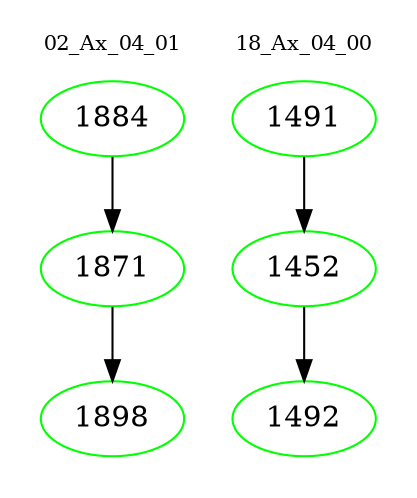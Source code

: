 digraph{
subgraph cluster_0 {
color = white
label = "02_Ax_04_01";
fontsize=10;
T0_1884 [label="1884", color="green"]
T0_1884 -> T0_1871 [color="black"]
T0_1871 [label="1871", color="green"]
T0_1871 -> T0_1898 [color="black"]
T0_1898 [label="1898", color="green"]
}
subgraph cluster_1 {
color = white
label = "18_Ax_04_00";
fontsize=10;
T1_1491 [label="1491", color="green"]
T1_1491 -> T1_1452 [color="black"]
T1_1452 [label="1452", color="green"]
T1_1452 -> T1_1492 [color="black"]
T1_1492 [label="1492", color="green"]
}
}
